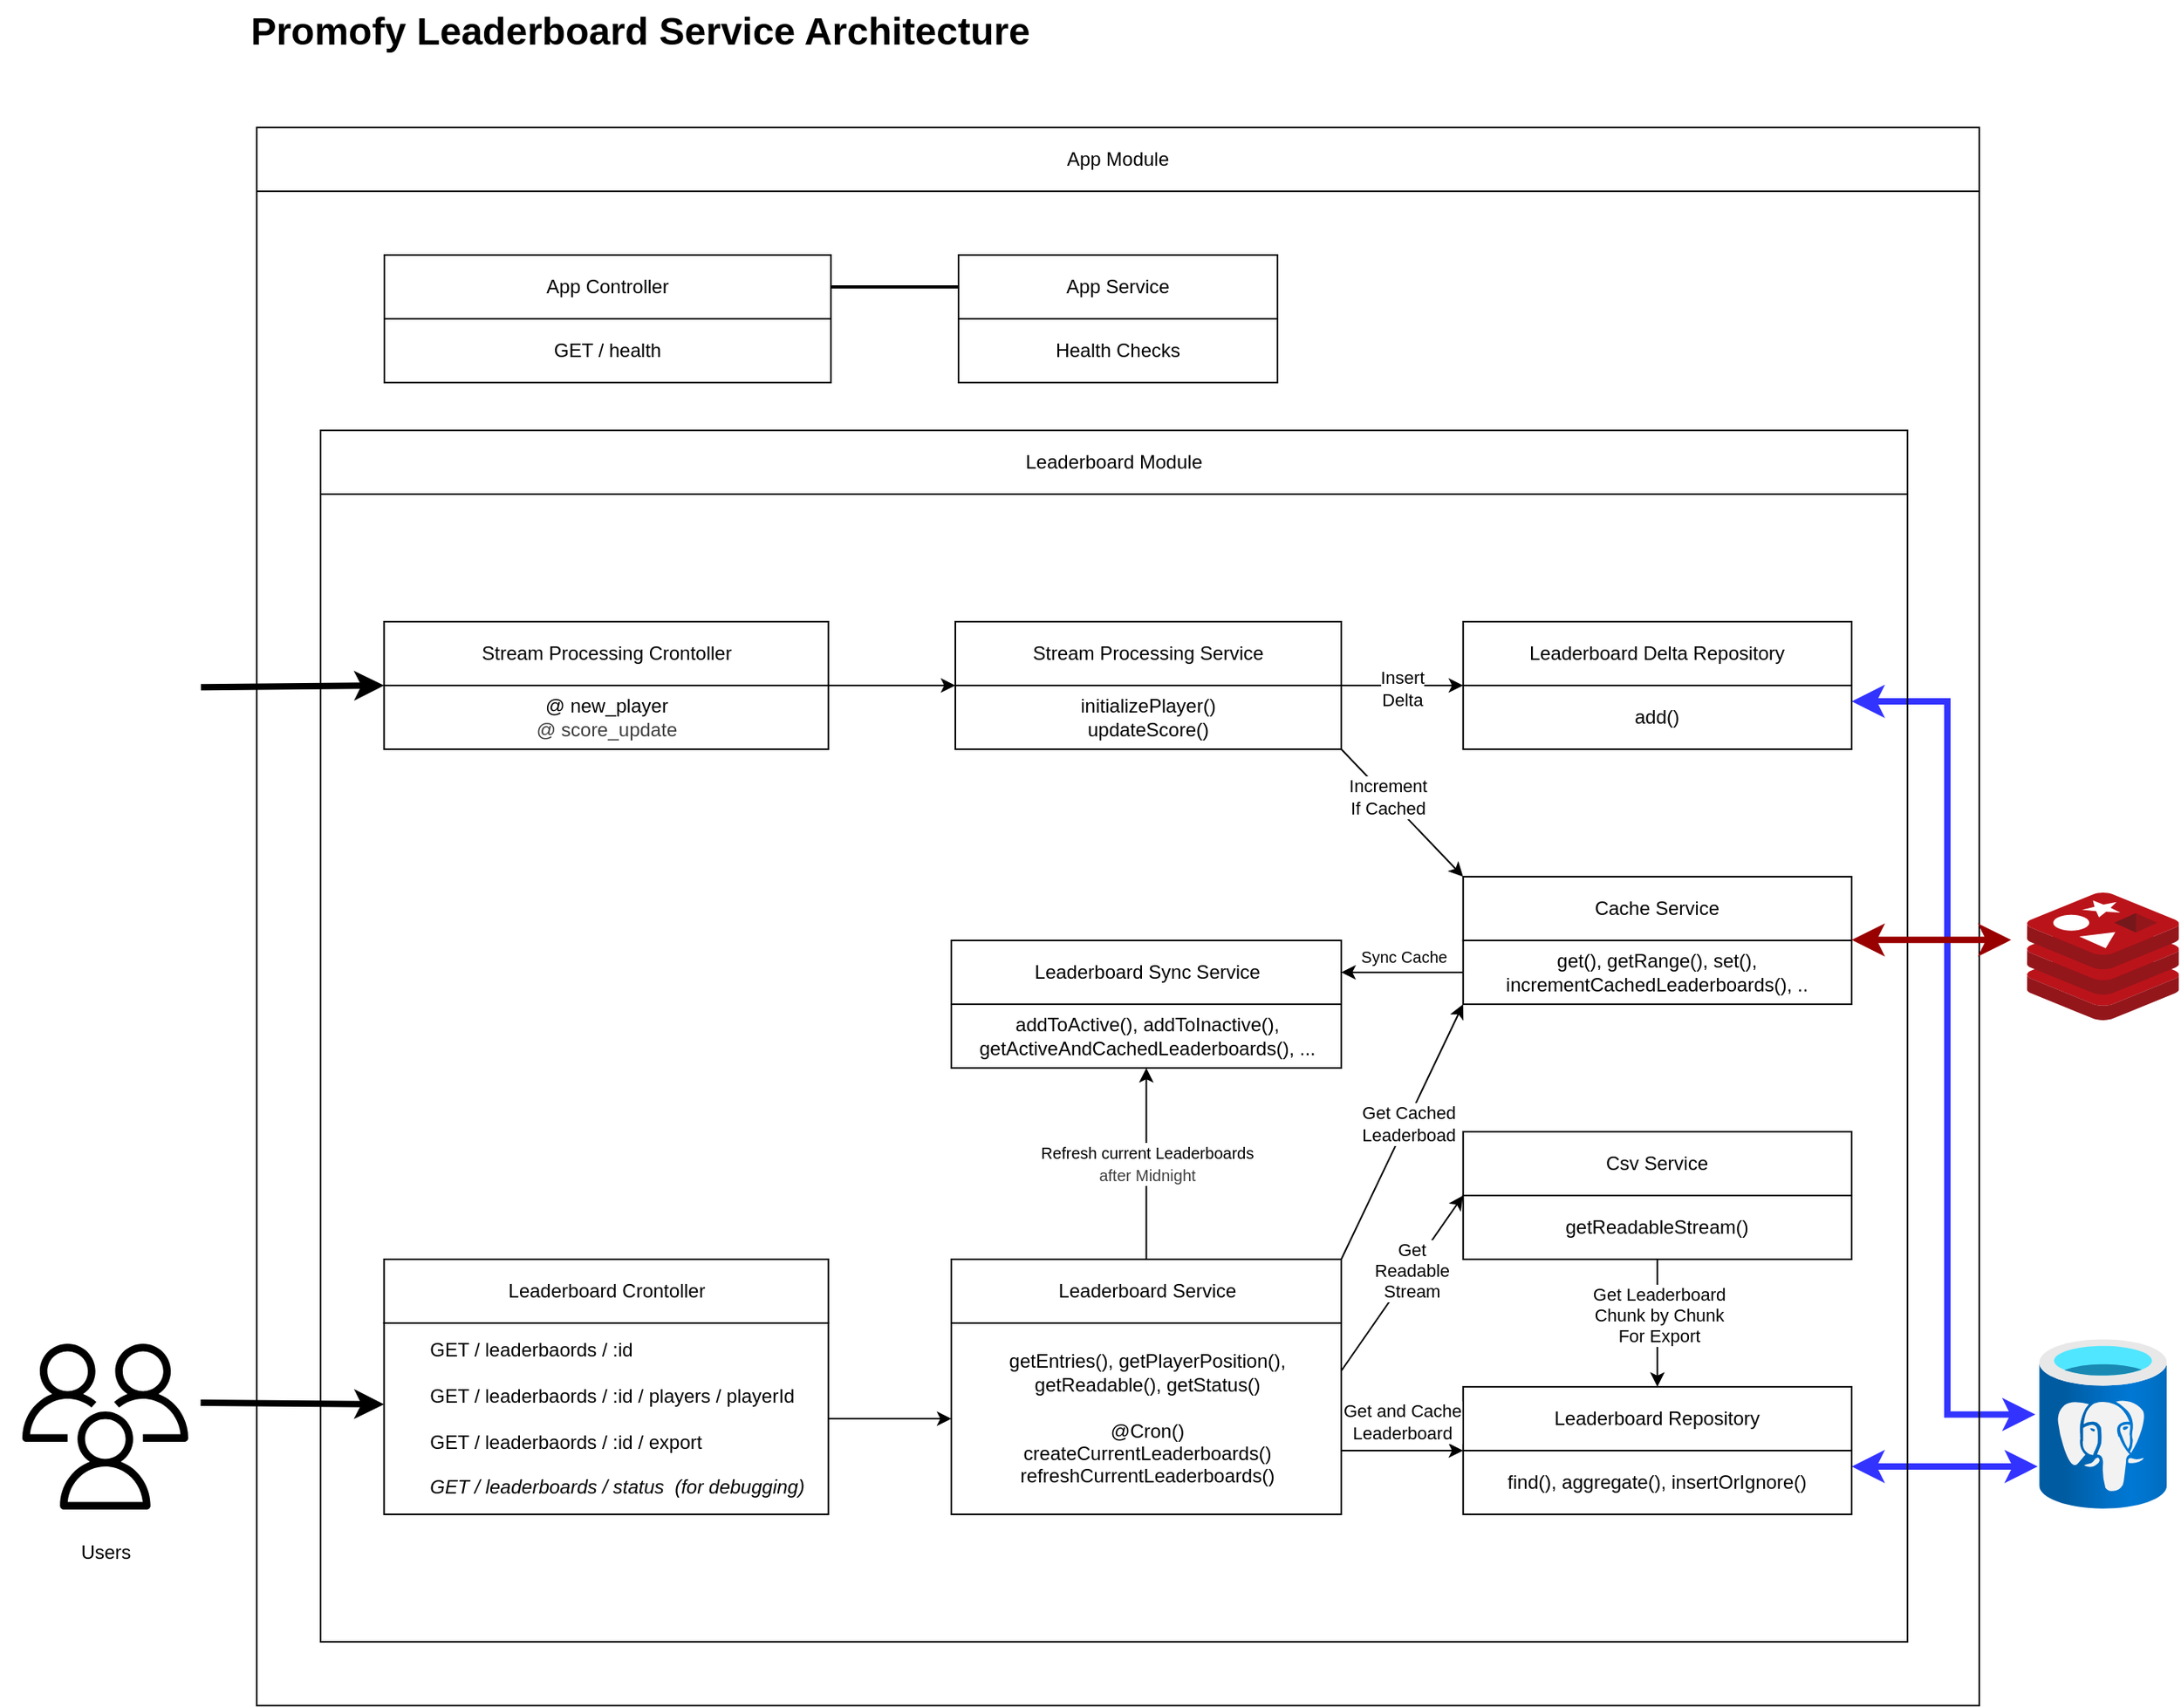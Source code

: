 <mxfile>
    <diagram id="t3taB_fxp9X3aS4UT2nG" name="Page-1">
        <mxGraphModel dx="1783" dy="1476" grid="0" gridSize="10" guides="1" tooltips="1" connect="1" arrows="1" fold="1" page="1" pageScale="1" pageWidth="1400" pageHeight="1200" background="none" math="0" shadow="0">
            <root>
                <mxCell id="0"/>
                <mxCell id="1" parent="0"/>
                <mxCell id="12" value="Promofy Leaderboard Service Architecture" style="text;html=1;align=center;verticalAlign=middle;resizable=0;points=[];autosize=1;strokeColor=none;fillColor=none;fontSize=24;fontStyle=1" parent="1" vertex="1">
                    <mxGeometry x="160" y="80" width="480" height="40" as="geometry"/>
                </mxCell>
                <mxCell id="20" style="edgeStyle=none;html=1;exitX=1;exitY=0.5;exitDx=0;exitDy=0;entryX=0;entryY=0.5;entryDx=0;entryDy=0;endArrow=none;endFill=0;strokeWidth=2;" parent="1" source="14" target="16" edge="1">
                    <mxGeometry relative="1" as="geometry"/>
                </mxCell>
                <mxCell id="36" value="" style="group" parent="1" vertex="1" connectable="0">
                    <mxGeometry x="240" y="240" width="280" height="80" as="geometry"/>
                </mxCell>
                <mxCell id="14" value="App Controller" style="rounded=0;whiteSpace=wrap;html=1;" parent="36" vertex="1">
                    <mxGeometry width="280" height="40" as="geometry"/>
                </mxCell>
                <mxCell id="15" value="GET / health" style="rounded=0;whiteSpace=wrap;html=1;fillColor=none;" parent="36" vertex="1">
                    <mxGeometry y="40" width="280" height="40" as="geometry"/>
                </mxCell>
                <mxCell id="39" value="" style="group" parent="1" vertex="1" connectable="0">
                    <mxGeometry x="600" y="240" width="200" height="80" as="geometry"/>
                </mxCell>
                <mxCell id="16" value="App Service" style="rounded=0;whiteSpace=wrap;html=1;" parent="39" vertex="1">
                    <mxGeometry width="200" height="40" as="geometry"/>
                </mxCell>
                <mxCell id="17" value="Health Checks" style="rounded=0;whiteSpace=wrap;html=1;fillColor=none;" parent="39" vertex="1">
                    <mxGeometry y="40" width="200" height="40" as="geometry"/>
                </mxCell>
                <mxCell id="103" value="" style="image;sketch=0;aspect=fixed;html=1;points=[];align=center;fontSize=12;image=img/lib/mscae/Cache_Redis_Product.svg;" parent="1" vertex="1">
                    <mxGeometry x="1270" y="640" width="95.24" height="80" as="geometry"/>
                </mxCell>
                <mxCell id="107" value="" style="image;aspect=fixed;html=1;points=[];align=center;fontSize=12;image=img/lib/azure2/databases/Azure_Database_PostgreSQL_Server.svg;" parent="1" vertex="1">
                    <mxGeometry x="1277.62" y="920" width="80" height="106.67" as="geometry"/>
                </mxCell>
                <mxCell id="108" value="" style="edgeStyle=none;orthogonalLoop=1;jettySize=auto;html=1;endArrow=classic;startArrow=classic;endSize=8;startSize=8;strokeWidth=4;strokeColor=#3333FF;entryX=-0.012;entryY=0.75;entryDx=0;entryDy=0;entryPerimeter=0;exitX=1;exitY=0;exitDx=0;exitDy=0;" parent="1" target="107" edge="1">
                    <mxGeometry width="100" relative="1" as="geometry">
                        <mxPoint x="1160.0" y="1000" as="sourcePoint"/>
                        <mxPoint x="1270" y="1000" as="targetPoint"/>
                        <Array as="points"/>
                    </mxGeometry>
                </mxCell>
                <mxCell id="111" value="" style="edgeStyle=segmentEdgeStyle;endArrow=classic;html=1;curved=0;rounded=0;endSize=8;startSize=8;sourcePerimeterSpacing=0;targetPerimeterSpacing=0;exitX=1;exitY=0;exitDx=0;exitDy=0;strokeWidth=4;strokeColor=#3333FF;startArrow=classic;startFill=1;entryX=-0.03;entryY=0.444;entryDx=0;entryDy=0;entryPerimeter=0;" parent="1" target="107" edge="1">
                    <mxGeometry width="100" relative="1" as="geometry">
                        <mxPoint x="1160.0" y="520.0" as="sourcePoint"/>
                        <mxPoint x="1270" y="968" as="targetPoint"/>
                        <Array as="points">
                            <mxPoint x="1220" y="520"/>
                            <mxPoint x="1220" y="967"/>
                        </Array>
                    </mxGeometry>
                </mxCell>
                <mxCell id="112" value="" style="group" parent="1" vertex="1" connectable="0">
                    <mxGeometry x="200" y="350" width="1040" height="800" as="geometry"/>
                </mxCell>
                <mxCell id="113" value="Leaderboard Module" style="rounded=0;whiteSpace=wrap;html=1;movable=0;resizable=0;rotatable=0;deletable=0;editable=0;locked=1;connectable=0;" parent="112" vertex="1">
                    <mxGeometry width="995.0" height="40" as="geometry"/>
                </mxCell>
                <mxCell id="114" value="" style="rounded=0;whiteSpace=wrap;html=1;fillColor=none;movable=0;resizable=0;rotatable=0;deletable=0;editable=0;locked=1;connectable=0;" parent="112" vertex="1">
                    <mxGeometry y="40" width="995.0" height="720" as="geometry"/>
                </mxCell>
                <mxCell id="115" value="" style="group;align=left;" parent="112" vertex="1" connectable="0">
                    <mxGeometry x="39.799" y="520" width="278.593" height="160" as="geometry"/>
                </mxCell>
                <mxCell id="116" value="Leaderboard Crontoller" style="rounded=0;whiteSpace=wrap;html=1;" parent="115" vertex="1">
                    <mxGeometry width="278.593" height="40" as="geometry"/>
                </mxCell>
                <mxCell id="117" value="&lt;div&gt;&lt;font color=&quot;#000000&quot;&gt;&lt;span style=&quot;white-space: pre;&quot;&gt;&#x9;&lt;/span&gt;GET / leaderbaords / :id&lt;/font&gt;&lt;/div&gt;&lt;div&gt;&lt;font color=&quot;#000000&quot;&gt;&lt;br&gt;&lt;/font&gt;&lt;/div&gt;&lt;div&gt;&lt;font color=&quot;#000000&quot;&gt;&lt;span style=&quot;color: rgb(0, 0, 0);&quot;&gt;&lt;span style=&quot;white-space: pre;&quot;&gt;&#x9;&lt;/span&gt;GET / leaderbaords / :id / players / playerId&lt;/span&gt;&lt;/font&gt;&lt;/div&gt;&lt;div&gt;&lt;font color=&quot;#000000&quot;&gt;&lt;span style=&quot;color: rgb(0, 0, 0);&quot;&gt;&lt;br&gt;&lt;/span&gt;&lt;/font&gt;&lt;/div&gt;&lt;div&gt;&lt;font color=&quot;#000000&quot;&gt;&lt;span style=&quot;color: rgb(0, 0, 0);&quot;&gt;&lt;span style=&quot;color: rgb(0, 0, 0);&quot;&gt;&lt;span style=&quot;white-space: pre;&quot;&gt;&#x9;&lt;/span&gt;GET / leaderbaords / :id / export&lt;/span&gt;&lt;/span&gt;&lt;/font&gt;&lt;/div&gt;&lt;div&gt;&lt;font color=&quot;#000000&quot;&gt;&lt;span style=&quot;color: rgb(0, 0, 0);&quot;&gt;&lt;span style=&quot;color: rgb(0, 0, 0);&quot;&gt;&lt;br&gt;&lt;/span&gt;&lt;/span&gt;&lt;/font&gt;&lt;/div&gt;&lt;div&gt;&lt;font color=&quot;#000000&quot;&gt;&lt;span style=&quot;color: rgb(0, 0, 0);&quot;&gt;&lt;span style=&quot;color: rgb(0, 0, 0);&quot;&gt;&lt;i&gt;&lt;span style=&quot;white-space: pre;&quot;&gt;&#x9;&lt;/span&gt;GET / leaderboards / status&amp;nbsp; (for debugging)&lt;/i&gt;&lt;/span&gt;&lt;/span&gt;&lt;/font&gt;&lt;/div&gt;" style="rounded=0;whiteSpace=wrap;html=1;fillColor=none;align=left;" parent="115" vertex="1">
                    <mxGeometry y="40" width="278.593" height="120" as="geometry"/>
                </mxCell>
                <mxCell id="118" value="" style="group" parent="112" vertex="1" connectable="0">
                    <mxGeometry x="39.799" y="120" width="278.593" height="80" as="geometry"/>
                </mxCell>
                <mxCell id="119" value="&lt;span style=&quot;color: rgb(0, 0, 0);&quot;&gt;Stream Processing Crontoller&lt;/span&gt;" style="rounded=0;whiteSpace=wrap;html=1;" parent="118" vertex="1">
                    <mxGeometry width="278.593" height="40" as="geometry"/>
                </mxCell>
                <mxCell id="120" value="&lt;span style=&quot;color: rgb(0, 0, 0);&quot;&gt;@ new_player&lt;/span&gt;&lt;div style=&quot;color: rgb(63, 63, 63); scrollbar-color: rgb(226, 226, 226) rgb(251, 251, 251);&quot;&gt;@ score_update&lt;/div&gt;" style="rounded=0;whiteSpace=wrap;html=1;fillColor=none;" parent="118" vertex="1">
                    <mxGeometry y="40" width="278.593" height="40" as="geometry"/>
                </mxCell>
                <mxCell id="121" value="" style="group" parent="112" vertex="1" connectable="0">
                    <mxGeometry x="397.99" y="120" width="242.01" height="80" as="geometry"/>
                </mxCell>
                <mxCell id="122" value="Stream Processing Service" style="rounded=0;whiteSpace=wrap;html=1;" parent="121" vertex="1">
                    <mxGeometry width="242.01" height="40" as="geometry"/>
                </mxCell>
                <mxCell id="123" value="&lt;div&gt;&lt;font color=&quot;#000000&quot;&gt;initializePlayer()&lt;/font&gt;&lt;/div&gt;&lt;div&gt;&lt;font color=&quot;#000000&quot;&gt;updateScore()&lt;/font&gt;&lt;/div&gt;" style="rounded=0;whiteSpace=wrap;html=1;fillColor=none;" parent="121" vertex="1">
                    <mxGeometry y="40" width="242.01" height="40" as="geometry"/>
                </mxCell>
                <mxCell id="124" value="" style="group" parent="112" vertex="1" connectable="0">
                    <mxGeometry x="716.38" y="120" width="243.62" height="80" as="geometry"/>
                </mxCell>
                <mxCell id="125" value="Leaderboard Delta Repository" style="rounded=0;whiteSpace=wrap;html=1;" parent="124" vertex="1">
                    <mxGeometry width="243.62" height="40" as="geometry"/>
                </mxCell>
                <mxCell id="126" value="&lt;div&gt;&lt;font color=&quot;#000000&quot;&gt;add()&lt;/font&gt;&lt;/div&gt;" style="rounded=0;whiteSpace=wrap;html=1;fillColor=none;" parent="124" vertex="1">
                    <mxGeometry y="40" width="243.62" height="40" as="geometry"/>
                </mxCell>
                <mxCell id="127" value="" style="group" parent="112" vertex="1" connectable="0">
                    <mxGeometry x="716.38" y="280" width="243.62" height="80" as="geometry"/>
                </mxCell>
                <mxCell id="128" value="Cache Service" style="rounded=0;whiteSpace=wrap;html=1;" parent="127" vertex="1">
                    <mxGeometry width="243.62" height="40" as="geometry"/>
                </mxCell>
                <mxCell id="129" value="&lt;div&gt;&lt;font color=&quot;#000000&quot;&gt;get(), getRange(),&amp;nbsp;&lt;/font&gt;&lt;span style=&quot;color: rgb(0, 0, 0); background-color: transparent;&quot;&gt;set(),&lt;/span&gt;&lt;/div&gt;&lt;div&gt;&lt;span style=&quot;color: rgb(0, 0, 0); background-color: transparent;&quot;&gt;incrementCachedLeaderboards(), ..&lt;/span&gt;&lt;/div&gt;" style="rounded=0;whiteSpace=wrap;html=1;fillColor=none;" parent="127" vertex="1">
                    <mxGeometry y="40" width="243.62" height="40" as="geometry"/>
                </mxCell>
                <mxCell id="130" value="" style="group" parent="112" vertex="1" connectable="0">
                    <mxGeometry x="716.38" y="440" width="243.62" height="80" as="geometry"/>
                </mxCell>
                <mxCell id="131" value="Csv Service" style="rounded=0;whiteSpace=wrap;html=1;" parent="130" vertex="1">
                    <mxGeometry width="243.62" height="40" as="geometry"/>
                </mxCell>
                <mxCell id="132" style="edgeStyle=none;html=1;" parent="130" source="133" edge="1">
                    <mxGeometry relative="1" as="geometry">
                        <mxPoint x="121.81" y="160" as="targetPoint"/>
                    </mxGeometry>
                </mxCell>
                <mxCell id="171" value="Get Leaderboard&lt;div&gt;Chunk by Chunk&lt;/div&gt;&lt;div&gt;For Export&lt;/div&gt;" style="edgeLabel;html=1;align=center;verticalAlign=middle;resizable=0;points=[];" parent="132" vertex="1" connectable="0">
                    <mxGeometry x="-0.128" y="1" relative="1" as="geometry">
                        <mxPoint as="offset"/>
                    </mxGeometry>
                </mxCell>
                <mxCell id="133" value="&lt;div&gt;&lt;font color=&quot;#000000&quot;&gt;getReadableStream()&lt;/font&gt;&lt;/div&gt;" style="rounded=0;whiteSpace=wrap;html=1;fillColor=none;" parent="130" vertex="1">
                    <mxGeometry y="40" width="243.62" height="40" as="geometry"/>
                </mxCell>
                <mxCell id="134" value="" style="group" parent="112" vertex="1" connectable="0">
                    <mxGeometry x="716.38" y="600" width="243.62" height="80" as="geometry"/>
                </mxCell>
                <mxCell id="135" value="Leaderboard Repository" style="rounded=0;whiteSpace=wrap;html=1;" parent="134" vertex="1">
                    <mxGeometry width="243.62" height="40" as="geometry"/>
                </mxCell>
                <mxCell id="136" value="&lt;div&gt;&lt;font color=&quot;#000000&quot;&gt;find(), aggregate(), insertOrIgnore()&lt;/font&gt;&lt;/div&gt;" style="rounded=0;whiteSpace=wrap;html=1;fillColor=none;" parent="134" vertex="1">
                    <mxGeometry y="40" width="243.62" height="40" as="geometry"/>
                </mxCell>
                <mxCell id="137" value="" style="group" parent="112" vertex="1" connectable="0">
                    <mxGeometry x="395.5" y="320" width="244.5" height="80" as="geometry"/>
                </mxCell>
                <mxCell id="138" value="Leaderboard Sync Service" style="rounded=0;whiteSpace=wrap;html=1;" parent="137" vertex="1">
                    <mxGeometry width="244.5" height="40" as="geometry"/>
                </mxCell>
                <mxCell id="139" value="&lt;div&gt;&lt;font color=&quot;#000000&quot;&gt;addToActive(), addToInactive(),&lt;/font&gt;&lt;/div&gt;&lt;div&gt;&lt;font color=&quot;#000000&quot;&gt;getActiveAndCachedLeaderboards(), ...&lt;/font&gt;&lt;/div&gt;" style="rounded=0;whiteSpace=wrap;html=1;fillColor=none;" parent="137" vertex="1">
                    <mxGeometry y="40" width="244.5" height="40" as="geometry"/>
                </mxCell>
                <mxCell id="140" value="" style="group" parent="112" vertex="1" connectable="0">
                    <mxGeometry x="395.5" y="520" width="244.5" height="160" as="geometry"/>
                </mxCell>
                <mxCell id="141" value="Leaderboard Service" style="rounded=0;whiteSpace=wrap;html=1;" parent="140" vertex="1">
                    <mxGeometry width="244.5" height="40" as="geometry"/>
                </mxCell>
                <mxCell id="142" value="&lt;div&gt;&lt;font color=&quot;#000000&quot;&gt;getEntries(),&amp;nbsp;&lt;/font&gt;&lt;span style=&quot;background-color: transparent;&quot;&gt;getPlayerPosition(),&lt;/span&gt;&lt;/div&gt;&lt;div&gt;&lt;font color=&quot;#000000&quot;&gt;getReadable(), getStatus()&lt;/font&gt;&lt;/div&gt;&lt;div&gt;&lt;font color=&quot;#000000&quot;&gt;&lt;br&gt;&lt;/font&gt;&lt;/div&gt;&lt;div&gt;&lt;font color=&quot;#000000&quot;&gt;@Cron()&lt;/font&gt;&lt;/div&gt;&lt;div&gt;&lt;font&gt;createCurrentLeaderboards()&lt;/font&gt;&lt;/div&gt;&lt;div&gt;refreshCurrentLeaderboards()&lt;/div&gt;" style="rounded=0;whiteSpace=wrap;html=1;fillColor=none;" parent="140" vertex="1">
                    <mxGeometry y="40" width="244.5" height="120" as="geometry"/>
                </mxCell>
                <mxCell id="143" style="edgeStyle=none;html=1;exitX=1;exitY=0.5;exitDx=0;exitDy=0;entryX=0;entryY=0.5;entryDx=0;entryDy=0;" parent="112" source="117" target="142" edge="1">
                    <mxGeometry relative="1" as="geometry"/>
                </mxCell>
                <mxCell id="144" style="edgeStyle=none;html=1;exitX=1;exitY=0;exitDx=0;exitDy=0;entryX=0;entryY=0;entryDx=0;entryDy=0;" parent="112" source="120" target="123" edge="1">
                    <mxGeometry relative="1" as="geometry"/>
                </mxCell>
                <mxCell id="146" style="edgeStyle=none;html=1;entryX=1;entryY=0.5;entryDx=0;entryDy=0;exitX=0;exitY=0.5;exitDx=0;exitDy=0;" parent="112" source="129" target="138" edge="1">
                    <mxGeometry relative="1" as="geometry"/>
                </mxCell>
                <mxCell id="162" value="Sync Cache" style="edgeLabel;html=1;align=center;verticalAlign=middle;resizable=0;points=[];fontSize=10;" parent="146" vertex="1" connectable="0">
                    <mxGeometry x="0.139" y="-1" relative="1" as="geometry">
                        <mxPoint x="6" y="-9" as="offset"/>
                    </mxGeometry>
                </mxCell>
                <mxCell id="147" style="edgeStyle=none;html=1;exitX=1;exitY=1;exitDx=0;exitDy=0;entryX=0;entryY=0;entryDx=0;entryDy=0;" parent="112" source="123" target="128" edge="1">
                    <mxGeometry relative="1" as="geometry">
                        <mxPoint x="716.382" y="300" as="targetPoint"/>
                    </mxGeometry>
                </mxCell>
                <mxCell id="168" value="Increment&lt;div&gt;If Cached&lt;/div&gt;" style="edgeLabel;html=1;align=center;verticalAlign=middle;resizable=0;points=[];" parent="147" vertex="1" connectable="0">
                    <mxGeometry x="-0.261" relative="1" as="geometry">
                        <mxPoint as="offset"/>
                    </mxGeometry>
                </mxCell>
                <mxCell id="148" style="edgeStyle=none;html=1;exitX=1;exitY=0;exitDx=0;exitDy=0;entryX=0;entryY=0;entryDx=0;entryDy=0;" parent="112" source="123" target="126" edge="1">
                    <mxGeometry relative="1" as="geometry"/>
                </mxCell>
                <mxCell id="167" value="Insert&lt;div&gt;Delta&lt;/div&gt;" style="edgeLabel;html=1;align=center;verticalAlign=middle;resizable=0;points=[];" parent="148" vertex="1" connectable="0">
                    <mxGeometry x="-0.024" y="-2" relative="1" as="geometry">
                        <mxPoint as="offset"/>
                    </mxGeometry>
                </mxCell>
                <mxCell id="149" style="edgeStyle=none;html=1;entryX=0;entryY=0.25;entryDx=0;entryDy=0;" parent="112" edge="1">
                    <mxGeometry relative="1" as="geometry">
                        <mxPoint x="640" y="640" as="sourcePoint"/>
                        <mxPoint x="716.382" y="640" as="targetPoint"/>
                    </mxGeometry>
                </mxCell>
                <mxCell id="170" value="Get and Cache&lt;div&gt;Leaderboard&lt;/div&gt;" style="edgeLabel;html=1;align=center;verticalAlign=middle;resizable=0;points=[];" parent="149" vertex="1" connectable="0">
                    <mxGeometry x="-0.201" y="-1" relative="1" as="geometry">
                        <mxPoint x="7" y="-19" as="offset"/>
                    </mxGeometry>
                </mxCell>
                <mxCell id="150" value="&lt;font style=&quot;font-size: 10px;&quot;&gt;Refresh current Leaderboards&lt;/font&gt;&lt;div&gt;&lt;span style=&quot;color: rgb(63, 63, 63); background-color: light-dark(#ffffff, var(--ge-dark-color, #121212));&quot;&gt;&lt;font style=&quot;font-size: 10px;&quot;&gt;after Midnight&lt;/font&gt;&lt;/span&gt;&lt;/div&gt;" style="edgeStyle=none;html=1;exitX=0.5;exitY=0;exitDx=0;exitDy=0;entryX=0.5;entryY=1;entryDx=0;entryDy=0;" parent="112" source="141" target="139" edge="1">
                    <mxGeometry relative="1" as="geometry">
                        <mxPoint as="offset"/>
                    </mxGeometry>
                </mxCell>
                <mxCell id="151" style="edgeStyle=none;html=1;exitX=1;exitY=0.25;exitDx=0;exitDy=0;entryX=0;entryY=0;entryDx=0;entryDy=0;" parent="112" source="142" target="133" edge="1">
                    <mxGeometry relative="1" as="geometry"/>
                </mxCell>
                <mxCell id="172" value="Get&lt;div&gt;Readable&lt;div&gt;Stream&lt;/div&gt;&lt;/div&gt;" style="edgeLabel;html=1;align=center;verticalAlign=middle;resizable=0;points=[];" parent="151" vertex="1" connectable="0">
                    <mxGeometry x="0.144" relative="1" as="geometry">
                        <mxPoint as="offset"/>
                    </mxGeometry>
                </mxCell>
                <mxCell id="152" style="edgeStyle=none;html=1;exitX=1;exitY=0;exitDx=0;exitDy=0;entryX=0;entryY=1;entryDx=0;entryDy=0;" parent="112" source="141" target="129" edge="1">
                    <mxGeometry relative="1" as="geometry">
                        <mxPoint x="789.756" y="360" as="targetPoint"/>
                    </mxGeometry>
                </mxCell>
                <mxCell id="169" value="Get Cached&lt;div&gt;Leaderboad&lt;/div&gt;" style="edgeLabel;html=1;align=center;verticalAlign=middle;resizable=0;points=[];" parent="152" vertex="1" connectable="0">
                    <mxGeometry x="0.069" y="-1" relative="1" as="geometry">
                        <mxPoint as="offset"/>
                    </mxGeometry>
                </mxCell>
                <mxCell id="158" style="edgeStyle=none;html=1;entryX=0;entryY=1;entryDx=0;entryDy=0;strokeWidth=4;" parent="112" edge="1">
                    <mxGeometry relative="1" as="geometry">
                        <mxPoint x="-75.2" y="610" as="sourcePoint"/>
                        <mxPoint x="39.8" y="611" as="targetPoint"/>
                    </mxGeometry>
                </mxCell>
                <mxCell id="173" value="" style="whiteSpace=wrap;html=1;fillColor=none;" parent="112" vertex="1">
                    <mxGeometry x="-40" y="-150" width="1080" height="950" as="geometry"/>
                </mxCell>
                <mxCell id="154" value="Users" style="sketch=0;outlineConnect=0;fillColor=none;dashed=0;verticalLabelPosition=bottom;verticalAlign=top;align=center;html=1;fontSize=12;fontStyle=0;aspect=fixed;shape=mxgraph.aws4.resourceIcon;resIcon=mxgraph.aws4.users;" parent="1" vertex="1">
                    <mxGeometry y="910" width="130" height="130" as="geometry"/>
                </mxCell>
                <mxCell id="157" style="edgeStyle=none;html=1;entryX=0;entryY=1;entryDx=0;entryDy=0;strokeWidth=4;" parent="1" source="156" target="119" edge="1">
                    <mxGeometry relative="1" as="geometry"/>
                </mxCell>
                <mxCell id="156" value="" style="shape=image;verticalLabelPosition=bottom;labelBackgroundColor=default;verticalAlign=top;aspect=fixed;imageAspect=0;image=https://cloudian.com/wp-content/uploads/2024/03/kafka-logo.png;fontColor=#666666;" parent="1" vertex="1">
                    <mxGeometry x="5" y="449" width="120" height="125.44" as="geometry"/>
                </mxCell>
                <mxCell id="174" value="App Module" style="whiteSpace=wrap;html=1;" parent="1" vertex="1">
                    <mxGeometry x="160" y="160" width="1080" height="40" as="geometry"/>
                </mxCell>
                <mxCell id="175" value="" style="edgeStyle=none;orthogonalLoop=1;jettySize=auto;html=1;endArrow=classic;startArrow=classic;endSize=8;startSize=8;strokeWidth=4;strokeColor=#990000;entryX=-0.024;entryY=0.494;entryDx=0;entryDy=0;entryPerimeter=0;" parent="1" edge="1">
                    <mxGeometry width="100" relative="1" as="geometry">
                        <mxPoint x="1160" y="669.68" as="sourcePoint"/>
                        <mxPoint x="1260" y="669.68" as="targetPoint"/>
                        <Array as="points"/>
                    </mxGeometry>
                </mxCell>
            </root>
        </mxGraphModel>
    </diagram>
</mxfile>